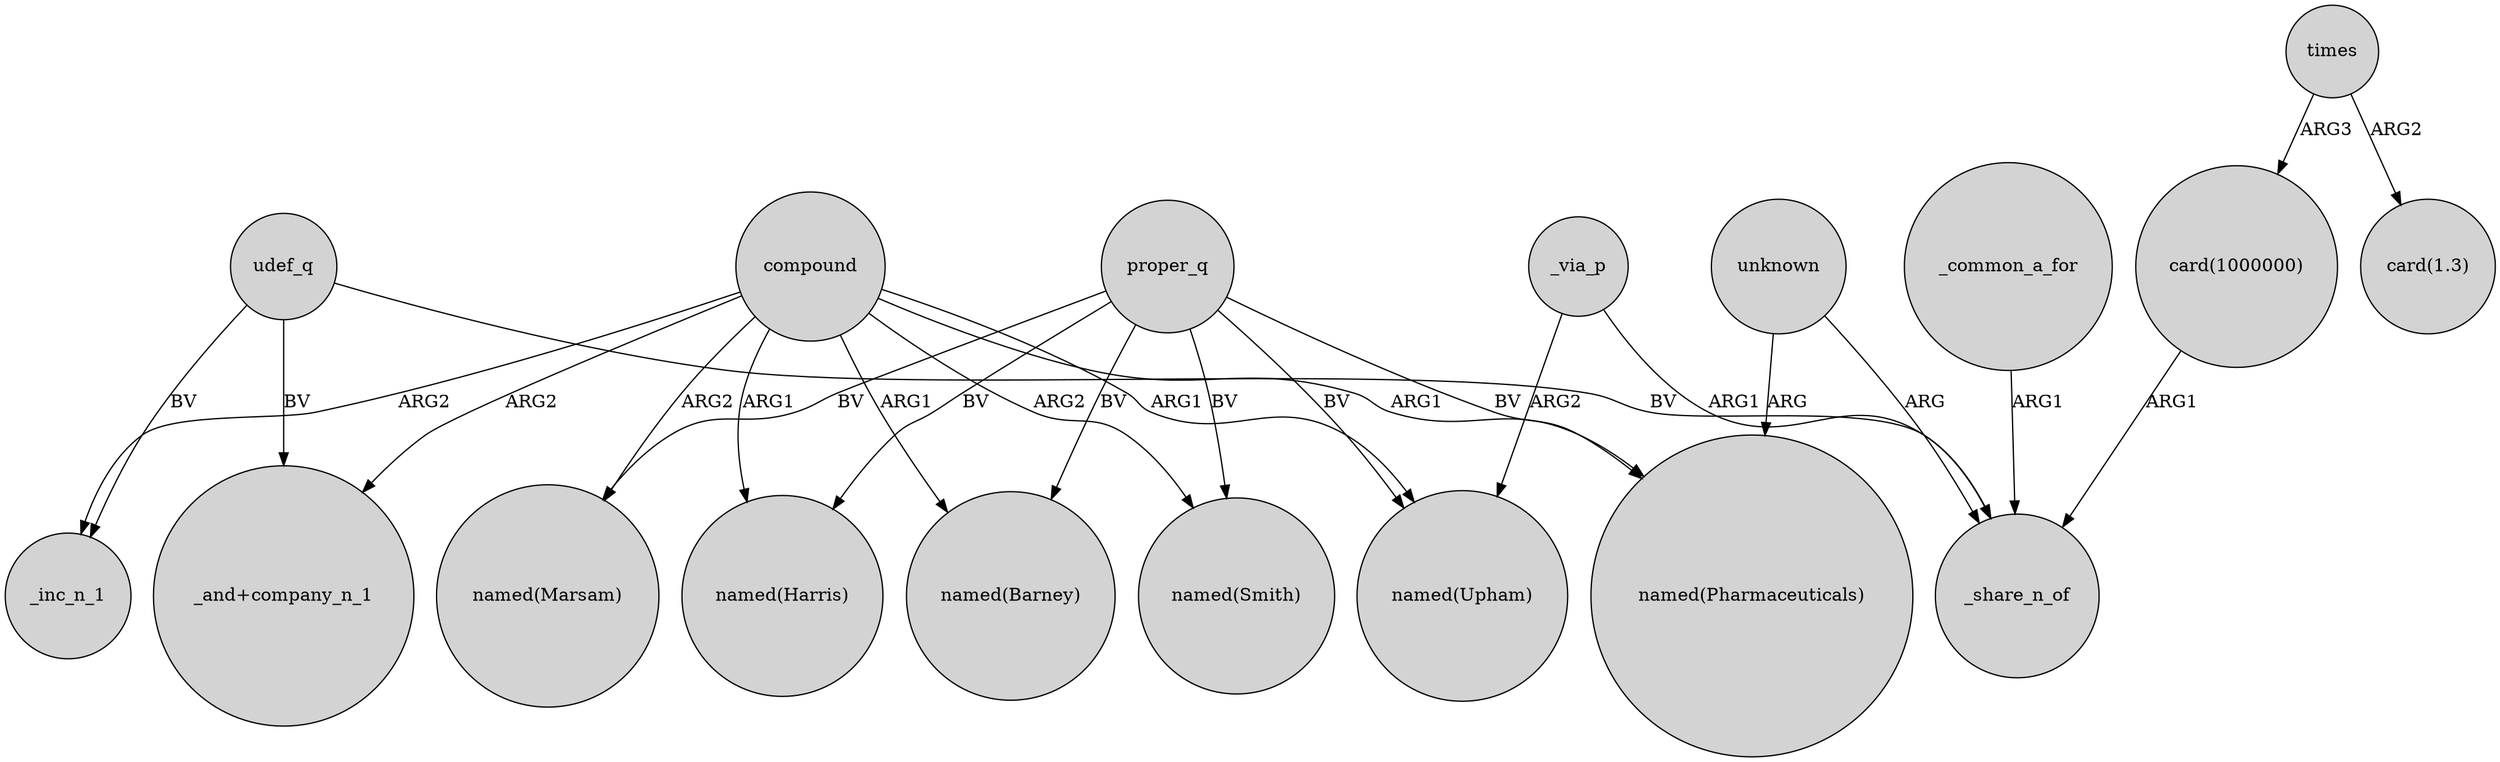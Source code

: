 digraph {
	node [shape=circle style=filled]
	udef_q -> _inc_n_1 [label=BV]
	compound -> "named(Barney)" [label=ARG1]
	compound -> "named(Smith)" [label=ARG2]
	times -> "card(1.3)" [label=ARG2]
	proper_q -> "named(Marsam)" [label=BV]
	proper_q -> "named(Upham)" [label=BV]
	compound -> "named(Pharmaceuticals)" [label=ARG1]
	compound -> "named(Harris)" [label=ARG1]
	compound -> "_and+company_n_1" [label=ARG2]
	times -> "card(1000000)" [label=ARG3]
	proper_q -> "named(Pharmaceuticals)" [label=BV]
	_common_a_for -> _share_n_of [label=ARG1]
	udef_q -> _share_n_of [label=BV]
	"card(1000000)" -> _share_n_of [label=ARG1]
	unknown -> _share_n_of [label=ARG]
	proper_q -> "named(Barney)" [label=BV]
	udef_q -> "_and+company_n_1" [label=BV]
	compound -> "named(Marsam)" [label=ARG2]
	_via_p -> "named(Upham)" [label=ARG2]
	proper_q -> "named(Smith)" [label=BV]
	proper_q -> "named(Harris)" [label=BV]
	_via_p -> _share_n_of [label=ARG1]
	compound -> _inc_n_1 [label=ARG2]
	compound -> "named(Upham)" [label=ARG1]
	unknown -> "named(Pharmaceuticals)" [label=ARG]
}
